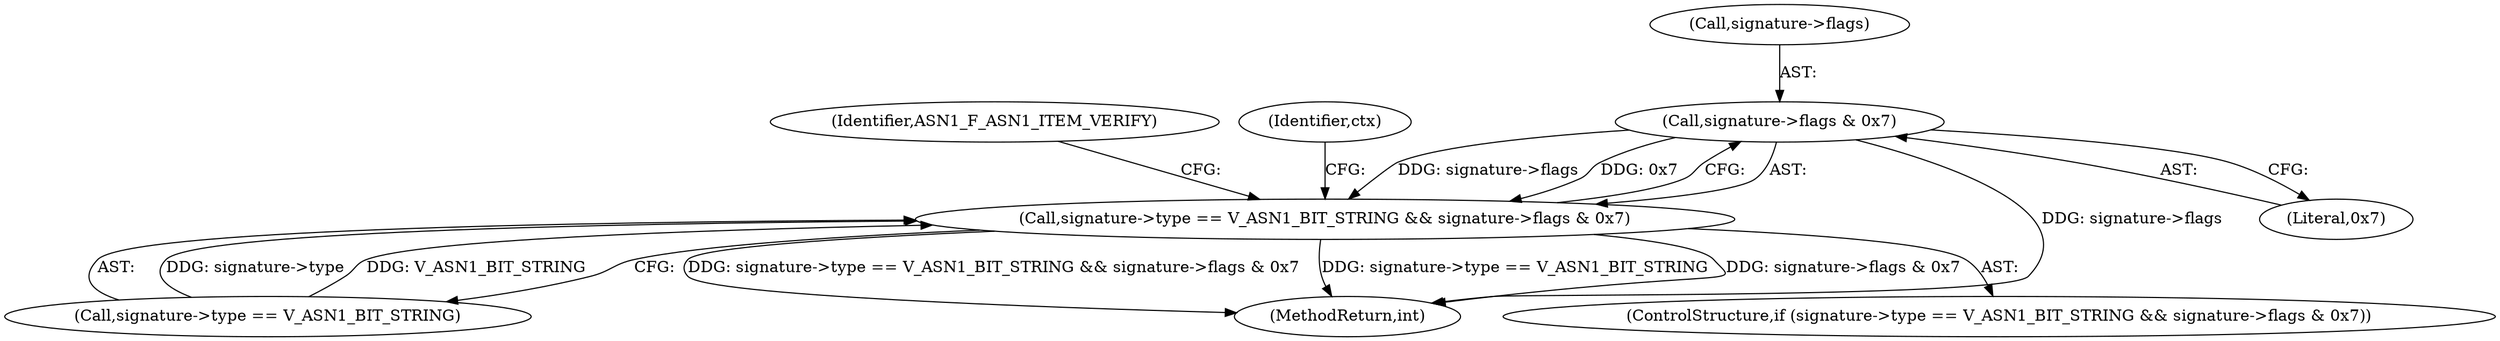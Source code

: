 digraph "0_openssl_cb62ab4b17818fe66d2fed0a7fe71969131c811b@pointer" {
"1000142" [label="(Call,signature->flags & 0x7)"];
"1000136" [label="(Call,signature->type == V_ASN1_BIT_STRING && signature->flags & 0x7)"];
"1000334" [label="(MethodReturn,int)"];
"1000146" [label="(Literal,0x7)"];
"1000137" [label="(Call,signature->type == V_ASN1_BIT_STRING)"];
"1000149" [label="(Identifier,ASN1_F_ASN1_ITEM_VERIFY)"];
"1000156" [label="(Identifier,ctx)"];
"1000143" [label="(Call,signature->flags)"];
"1000142" [label="(Call,signature->flags & 0x7)"];
"1000135" [label="(ControlStructure,if (signature->type == V_ASN1_BIT_STRING && signature->flags & 0x7))"];
"1000136" [label="(Call,signature->type == V_ASN1_BIT_STRING && signature->flags & 0x7)"];
"1000142" -> "1000136"  [label="AST: "];
"1000142" -> "1000146"  [label="CFG: "];
"1000143" -> "1000142"  [label="AST: "];
"1000146" -> "1000142"  [label="AST: "];
"1000136" -> "1000142"  [label="CFG: "];
"1000142" -> "1000334"  [label="DDG: signature->flags"];
"1000142" -> "1000136"  [label="DDG: signature->flags"];
"1000142" -> "1000136"  [label="DDG: 0x7"];
"1000136" -> "1000135"  [label="AST: "];
"1000136" -> "1000137"  [label="CFG: "];
"1000137" -> "1000136"  [label="AST: "];
"1000149" -> "1000136"  [label="CFG: "];
"1000156" -> "1000136"  [label="CFG: "];
"1000136" -> "1000334"  [label="DDG: signature->flags & 0x7"];
"1000136" -> "1000334"  [label="DDG: signature->type == V_ASN1_BIT_STRING && signature->flags & 0x7"];
"1000136" -> "1000334"  [label="DDG: signature->type == V_ASN1_BIT_STRING"];
"1000137" -> "1000136"  [label="DDG: signature->type"];
"1000137" -> "1000136"  [label="DDG: V_ASN1_BIT_STRING"];
}
